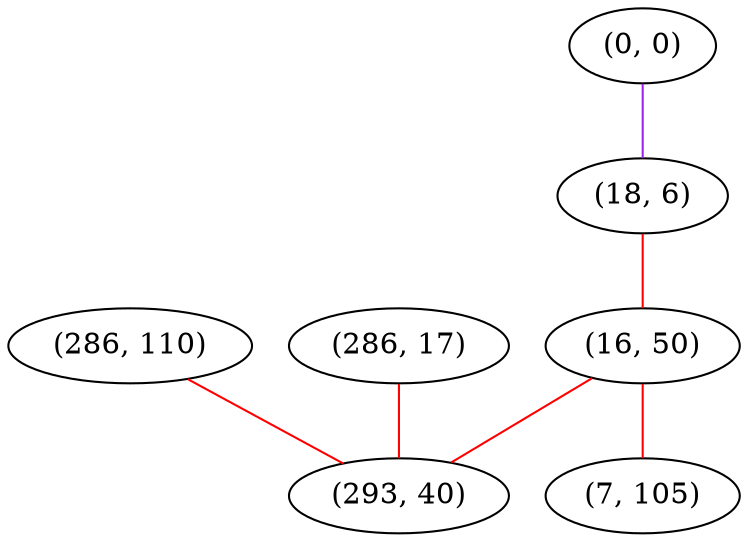 graph "" {
"(0, 0)";
"(286, 110)";
"(286, 17)";
"(18, 6)";
"(16, 50)";
"(293, 40)";
"(7, 105)";
"(0, 0)" -- "(18, 6)"  [color=purple, key=0, weight=4];
"(286, 110)" -- "(293, 40)"  [color=red, key=0, weight=1];
"(286, 17)" -- "(293, 40)"  [color=red, key=0, weight=1];
"(18, 6)" -- "(16, 50)"  [color=red, key=0, weight=1];
"(16, 50)" -- "(293, 40)"  [color=red, key=0, weight=1];
"(16, 50)" -- "(7, 105)"  [color=red, key=0, weight=1];
}
